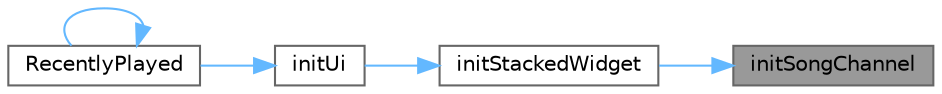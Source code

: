 digraph "initSongChannel"
{
 // LATEX_PDF_SIZE
  bgcolor="transparent";
  edge [fontname=Helvetica,fontsize=10,labelfontname=Helvetica,labelfontsize=10];
  node [fontname=Helvetica,fontsize=10,shape=box,height=0.2,width=0.4];
  rankdir="RL";
  Node1 [id="Node000001",label="initSongChannel",height=0.2,width=0.4,color="gray40", fillcolor="grey60", style="filled", fontcolor="black",tooltip="初始化歌曲频道界面"];
  Node1 -> Node2 [id="edge1_Node000001_Node000002",dir="back",color="steelblue1",style="solid",tooltip=" "];
  Node2 [id="Node000002",label="initStackedWidget",height=0.2,width=0.4,color="grey40", fillcolor="white", style="filled",URL="$class_recently_played.html#a0880fc715278119401b0b218adc8ade6",tooltip="初始化堆栈窗口"];
  Node2 -> Node3 [id="edge2_Node000002_Node000003",dir="back",color="steelblue1",style="solid",tooltip=" "];
  Node3 [id="Node000003",label="initUi",height=0.2,width=0.4,color="grey40", fillcolor="white", style="filled",URL="$class_recently_played.html#afba6e95967cc3eb25fd518f7bde6ec04",tooltip="初始化界面"];
  Node3 -> Node4 [id="edge3_Node000003_Node000004",dir="back",color="steelblue1",style="solid",tooltip=" "];
  Node4 [id="Node000004",label="RecentlyPlayed",height=0.2,width=0.4,color="grey40", fillcolor="white", style="filled",URL="$class_recently_played.html#ad3e1fddc8d112a919ec2ff75f1d681e0",tooltip="构造函数，初始化最近播放界面"];
  Node4 -> Node4 [id="edge4_Node000004_Node000004",dir="back",color="steelblue1",style="solid",tooltip=" "];
}
